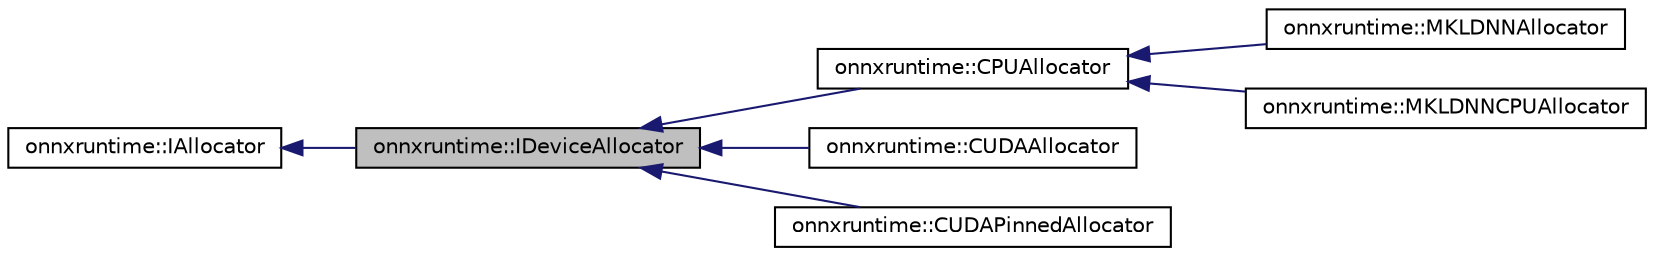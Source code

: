 digraph "onnxruntime::IDeviceAllocator"
{
  edge [fontname="Helvetica",fontsize="10",labelfontname="Helvetica",labelfontsize="10"];
  node [fontname="Helvetica",fontsize="10",shape=record];
  rankdir="LR";
  Node0 [label="onnxruntime::IDeviceAllocator",height=0.2,width=0.4,color="black", fillcolor="grey75", style="filled", fontcolor="black"];
  Node1 -> Node0 [dir="back",color="midnightblue",fontsize="10",style="solid",fontname="Helvetica"];
  Node1 [label="onnxruntime::IAllocator",height=0.2,width=0.4,color="black", fillcolor="white", style="filled",URL="$classonnxruntime_1_1IAllocator.html"];
  Node0 -> Node2 [dir="back",color="midnightblue",fontsize="10",style="solid",fontname="Helvetica"];
  Node2 [label="onnxruntime::CPUAllocator",height=0.2,width=0.4,color="black", fillcolor="white", style="filled",URL="$classonnxruntime_1_1CPUAllocator.html"];
  Node2 -> Node3 [dir="back",color="midnightblue",fontsize="10",style="solid",fontname="Helvetica"];
  Node3 [label="onnxruntime::MKLDNNAllocator",height=0.2,width=0.4,color="black", fillcolor="white", style="filled",URL="$classonnxruntime_1_1MKLDNNAllocator.html"];
  Node2 -> Node4 [dir="back",color="midnightblue",fontsize="10",style="solid",fontname="Helvetica"];
  Node4 [label="onnxruntime::MKLDNNCPUAllocator",height=0.2,width=0.4,color="black", fillcolor="white", style="filled",URL="$classonnxruntime_1_1MKLDNNCPUAllocator.html"];
  Node0 -> Node5 [dir="back",color="midnightblue",fontsize="10",style="solid",fontname="Helvetica"];
  Node5 [label="onnxruntime::CUDAAllocator",height=0.2,width=0.4,color="black", fillcolor="white", style="filled",URL="$classonnxruntime_1_1CUDAAllocator.html"];
  Node0 -> Node6 [dir="back",color="midnightblue",fontsize="10",style="solid",fontname="Helvetica"];
  Node6 [label="onnxruntime::CUDAPinnedAllocator",height=0.2,width=0.4,color="black", fillcolor="white", style="filled",URL="$classonnxruntime_1_1CUDAPinnedAllocator.html"];
}
